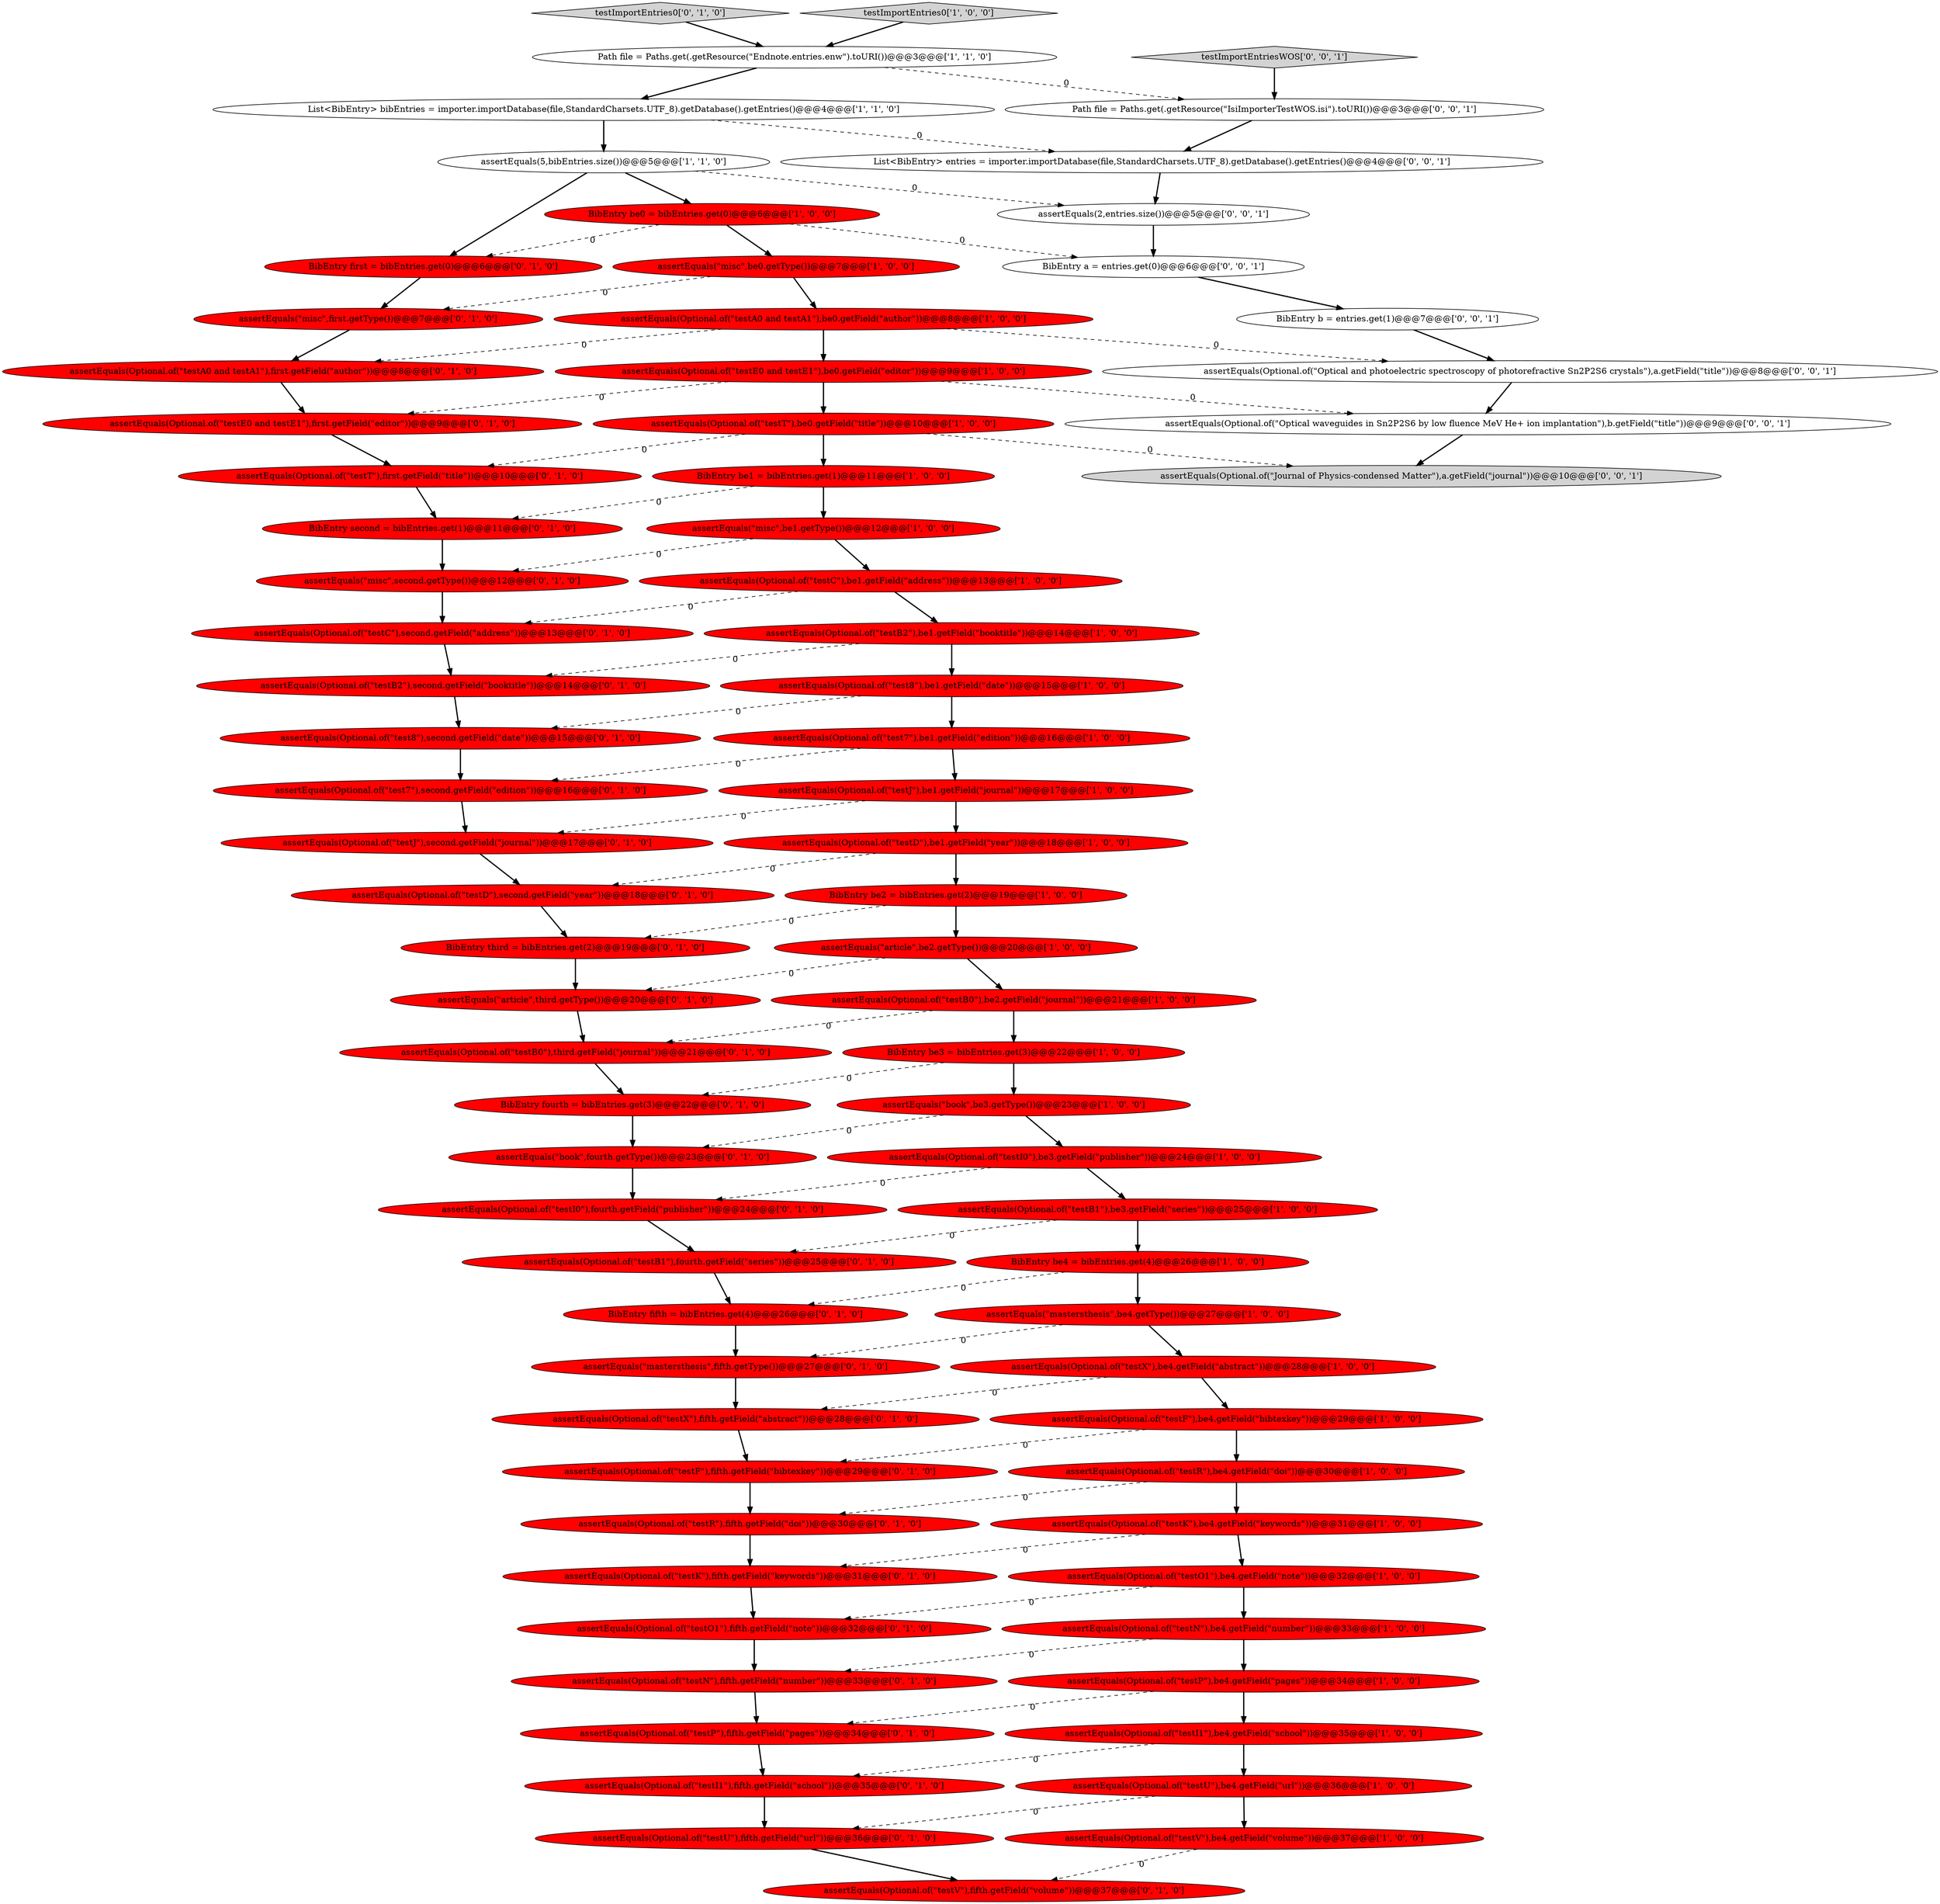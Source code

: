 digraph {
3 [style = filled, label = "assertEquals(Optional.of(\"test7\"),be1.getField(\"edition\"))@@@16@@@['1', '0', '0']", fillcolor = red, shape = ellipse image = "AAA1AAABBB1BBB"];
27 [style = filled, label = "assertEquals(Optional.of(\"testK\"),be4.getField(\"keywords\"))@@@31@@@['1', '0', '0']", fillcolor = red, shape = ellipse image = "AAA1AAABBB1BBB"];
66 [style = filled, label = "assertEquals(Optional.of(\"testK\"),fifth.getField(\"keywords\"))@@@31@@@['0', '1', '0']", fillcolor = red, shape = ellipse image = "AAA1AAABBB2BBB"];
77 [style = filled, label = "Path file = Paths.get(.getResource(\"IsiImporterTestWOS.isi\").toURI())@@@3@@@['0', '0', '1']", fillcolor = white, shape = ellipse image = "AAA0AAABBB3BBB"];
58 [style = filled, label = "BibEntry third = bibEntries.get(2)@@@19@@@['0', '1', '0']", fillcolor = red, shape = ellipse image = "AAA1AAABBB2BBB"];
41 [style = filled, label = "assertEquals(Optional.of(\"testI0\"),fourth.getField(\"publisher\"))@@@24@@@['0', '1', '0']", fillcolor = red, shape = ellipse image = "AAA1AAABBB2BBB"];
6 [style = filled, label = "assertEquals(Optional.of(\"testE0 and testE1\"),be0.getField(\"editor\"))@@@9@@@['1', '0', '0']", fillcolor = red, shape = ellipse image = "AAA1AAABBB1BBB"];
4 [style = filled, label = "assertEquals(Optional.of(\"testI1\"),be4.getField(\"school\"))@@@35@@@['1', '0', '0']", fillcolor = red, shape = ellipse image = "AAA1AAABBB1BBB"];
56 [style = filled, label = "assertEquals(Optional.of(\"testC\"),second.getField(\"address\"))@@@13@@@['0', '1', '0']", fillcolor = red, shape = ellipse image = "AAA1AAABBB2BBB"];
48 [style = filled, label = "BibEntry second = bibEntries.get(1)@@@11@@@['0', '1', '0']", fillcolor = red, shape = ellipse image = "AAA1AAABBB2BBB"];
67 [style = filled, label = "assertEquals(Optional.of(\"testB1\"),fourth.getField(\"series\"))@@@25@@@['0', '1', '0']", fillcolor = red, shape = ellipse image = "AAA1AAABBB2BBB"];
36 [style = filled, label = "assertEquals(Optional.of(\"testJ\"),second.getField(\"journal\"))@@@17@@@['0', '1', '0']", fillcolor = red, shape = ellipse image = "AAA1AAABBB2BBB"];
40 [style = filled, label = "BibEntry fourth = bibEntries.get(3)@@@22@@@['0', '1', '0']", fillcolor = red, shape = ellipse image = "AAA1AAABBB2BBB"];
54 [style = filled, label = "assertEquals(Optional.of(\"testV\"),fifth.getField(\"volume\"))@@@37@@@['0', '1', '0']", fillcolor = red, shape = ellipse image = "AAA1AAABBB2BBB"];
10 [style = filled, label = "assertEquals(Optional.of(\"testX\"),be4.getField(\"abstract\"))@@@28@@@['1', '0', '0']", fillcolor = red, shape = ellipse image = "AAA1AAABBB1BBB"];
20 [style = filled, label = "assertEquals(5,bibEntries.size())@@@5@@@['1', '1', '0']", fillcolor = white, shape = ellipse image = "AAA0AAABBB1BBB"];
17 [style = filled, label = "assertEquals(Optional.of(\"testI0\"),be3.getField(\"publisher\"))@@@24@@@['1', '0', '0']", fillcolor = red, shape = ellipse image = "AAA1AAABBB1BBB"];
73 [style = filled, label = "assertEquals(2,entries.size())@@@5@@@['0', '0', '1']", fillcolor = white, shape = ellipse image = "AAA0AAABBB3BBB"];
14 [style = filled, label = "assertEquals(Optional.of(\"testT\"),be0.getField(\"title\"))@@@10@@@['1', '0', '0']", fillcolor = red, shape = ellipse image = "AAA1AAABBB1BBB"];
19 [style = filled, label = "assertEquals(Optional.of(\"testR\"),be4.getField(\"doi\"))@@@30@@@['1', '0', '0']", fillcolor = red, shape = ellipse image = "AAA1AAABBB1BBB"];
43 [style = filled, label = "assertEquals(Optional.of(\"test7\"),second.getField(\"edition\"))@@@16@@@['0', '1', '0']", fillcolor = red, shape = ellipse image = "AAA1AAABBB2BBB"];
9 [style = filled, label = "assertEquals(\"article\",be2.getType())@@@20@@@['1', '0', '0']", fillcolor = red, shape = ellipse image = "AAA1AAABBB1BBB"];
35 [style = filled, label = "BibEntry be4 = bibEntries.get(4)@@@26@@@['1', '0', '0']", fillcolor = red, shape = ellipse image = "AAA1AAABBB1BBB"];
5 [style = filled, label = "Path file = Paths.get(.getResource(\"Endnote.entries.enw\").toURI())@@@3@@@['1', '1', '0']", fillcolor = white, shape = ellipse image = "AAA0AAABBB1BBB"];
25 [style = filled, label = "BibEntry be0 = bibEntries.get(0)@@@6@@@['1', '0', '0']", fillcolor = red, shape = ellipse image = "AAA1AAABBB1BBB"];
44 [style = filled, label = "assertEquals(Optional.of(\"testR\"),fifth.getField(\"doi\"))@@@30@@@['0', '1', '0']", fillcolor = red, shape = ellipse image = "AAA1AAABBB2BBB"];
61 [style = filled, label = "BibEntry first = bibEntries.get(0)@@@6@@@['0', '1', '0']", fillcolor = red, shape = ellipse image = "AAA1AAABBB2BBB"];
69 [style = filled, label = "List<BibEntry> entries = importer.importDatabase(file,StandardCharsets.UTF_8).getDatabase().getEntries()@@@4@@@['0', '0', '1']", fillcolor = white, shape = ellipse image = "AAA0AAABBB3BBB"];
59 [style = filled, label = "testImportEntries0['0', '1', '0']", fillcolor = lightgray, shape = diamond image = "AAA0AAABBB2BBB"];
64 [style = filled, label = "assertEquals(\"article\",third.getType())@@@20@@@['0', '1', '0']", fillcolor = red, shape = ellipse image = "AAA1AAABBB2BBB"];
63 [style = filled, label = "assertEquals(Optional.of(\"testE0 and testE1\"),first.getField(\"editor\"))@@@9@@@['0', '1', '0']", fillcolor = red, shape = ellipse image = "AAA1AAABBB2BBB"];
32 [style = filled, label = "assertEquals(\"mastersthesis\",be4.getType())@@@27@@@['1', '0', '0']", fillcolor = red, shape = ellipse image = "AAA1AAABBB1BBB"];
22 [style = filled, label = "assertEquals(Optional.of(\"testB1\"),be3.getField(\"series\"))@@@25@@@['1', '0', '0']", fillcolor = red, shape = ellipse image = "AAA1AAABBB1BBB"];
46 [style = filled, label = "assertEquals(Optional.of(\"testA0 and testA1\"),first.getField(\"author\"))@@@8@@@['0', '1', '0']", fillcolor = red, shape = ellipse image = "AAA1AAABBB2BBB"];
15 [style = filled, label = "BibEntry be1 = bibEntries.get(1)@@@11@@@['1', '0', '0']", fillcolor = red, shape = ellipse image = "AAA1AAABBB1BBB"];
11 [style = filled, label = "assertEquals(Optional.of(\"testN\"),be4.getField(\"number\"))@@@33@@@['1', '0', '0']", fillcolor = red, shape = ellipse image = "AAA1AAABBB1BBB"];
72 [style = filled, label = "BibEntry a = entries.get(0)@@@6@@@['0', '0', '1']", fillcolor = white, shape = ellipse image = "AAA0AAABBB3BBB"];
50 [style = filled, label = "assertEquals(Optional.of(\"testN\"),fifth.getField(\"number\"))@@@33@@@['0', '1', '0']", fillcolor = red, shape = ellipse image = "AAA1AAABBB2BBB"];
74 [style = filled, label = "assertEquals(Optional.of(\"Optical and photoelectric spectroscopy of photorefractive Sn2P2S6 crystals\"),a.getField(\"title\"))@@@8@@@['0', '0', '1']", fillcolor = white, shape = ellipse image = "AAA0AAABBB3BBB"];
13 [style = filled, label = "assertEquals(Optional.of(\"testU\"),be4.getField(\"url\"))@@@36@@@['1', '0', '0']", fillcolor = red, shape = ellipse image = "AAA1AAABBB1BBB"];
29 [style = filled, label = "assertEquals(Optional.of(\"testJ\"),be1.getField(\"journal\"))@@@17@@@['1', '0', '0']", fillcolor = red, shape = ellipse image = "AAA1AAABBB1BBB"];
45 [style = filled, label = "assertEquals(\"mastersthesis\",fifth.getType())@@@27@@@['0', '1', '0']", fillcolor = red, shape = ellipse image = "AAA1AAABBB2BBB"];
57 [style = filled, label = "assertEquals(Optional.of(\"testB0\"),third.getField(\"journal\"))@@@21@@@['0', '1', '0']", fillcolor = red, shape = ellipse image = "AAA1AAABBB2BBB"];
21 [style = filled, label = "assertEquals(Optional.of(\"testC\"),be1.getField(\"address\"))@@@13@@@['1', '0', '0']", fillcolor = red, shape = ellipse image = "AAA1AAABBB1BBB"];
33 [style = filled, label = "assertEquals(Optional.of(\"testO1\"),be4.getField(\"note\"))@@@32@@@['1', '0', '0']", fillcolor = red, shape = ellipse image = "AAA1AAABBB1BBB"];
34 [style = filled, label = "assertEquals(\"misc\",be0.getType())@@@7@@@['1', '0', '0']", fillcolor = red, shape = ellipse image = "AAA1AAABBB1BBB"];
68 [style = filled, label = "assertEquals(Optional.of(\"testF\"),fifth.getField(\"bibtexkey\"))@@@29@@@['0', '1', '0']", fillcolor = red, shape = ellipse image = "AAA1AAABBB2BBB"];
23 [style = filled, label = "assertEquals(\"misc\",be1.getType())@@@12@@@['1', '0', '0']", fillcolor = red, shape = ellipse image = "AAA1AAABBB1BBB"];
37 [style = filled, label = "assertEquals(Optional.of(\"testD\"),second.getField(\"year\"))@@@18@@@['0', '1', '0']", fillcolor = red, shape = ellipse image = "AAA1AAABBB2BBB"];
49 [style = filled, label = "assertEquals(Optional.of(\"testI1\"),fifth.getField(\"school\"))@@@35@@@['0', '1', '0']", fillcolor = red, shape = ellipse image = "AAA1AAABBB2BBB"];
24 [style = filled, label = "BibEntry be2 = bibEntries.get(2)@@@19@@@['1', '0', '0']", fillcolor = red, shape = ellipse image = "AAA1AAABBB1BBB"];
38 [style = filled, label = "assertEquals(Optional.of(\"testP\"),fifth.getField(\"pages\"))@@@34@@@['0', '1', '0']", fillcolor = red, shape = ellipse image = "AAA1AAABBB2BBB"];
51 [style = filled, label = "assertEquals(\"misc\",second.getType())@@@12@@@['0', '1', '0']", fillcolor = red, shape = ellipse image = "AAA1AAABBB2BBB"];
1 [style = filled, label = "assertEquals(Optional.of(\"test8\"),be1.getField(\"date\"))@@@15@@@['1', '0', '0']", fillcolor = red, shape = ellipse image = "AAA1AAABBB1BBB"];
62 [style = filled, label = "assertEquals(\"book\",fourth.getType())@@@23@@@['0', '1', '0']", fillcolor = red, shape = ellipse image = "AAA1AAABBB2BBB"];
60 [style = filled, label = "assertEquals(Optional.of(\"testB2\"),second.getField(\"booktitle\"))@@@14@@@['0', '1', '0']", fillcolor = red, shape = ellipse image = "AAA1AAABBB2BBB"];
75 [style = filled, label = "assertEquals(Optional.of(\"Optical waveguides in Sn2P2S6 by low fluence MeV He+ ion implantation\"),b.getField(\"title\"))@@@9@@@['0', '0', '1']", fillcolor = white, shape = ellipse image = "AAA0AAABBB3BBB"];
70 [style = filled, label = "assertEquals(Optional.of(\"Journal of Physics-condensed Matter\"),a.getField(\"journal\"))@@@10@@@['0', '0', '1']", fillcolor = lightgray, shape = ellipse image = "AAA0AAABBB3BBB"];
53 [style = filled, label = "assertEquals(Optional.of(\"test8\"),second.getField(\"date\"))@@@15@@@['0', '1', '0']", fillcolor = red, shape = ellipse image = "AAA1AAABBB2BBB"];
52 [style = filled, label = "BibEntry fifth = bibEntries.get(4)@@@26@@@['0', '1', '0']", fillcolor = red, shape = ellipse image = "AAA1AAABBB2BBB"];
76 [style = filled, label = "BibEntry b = entries.get(1)@@@7@@@['0', '0', '1']", fillcolor = white, shape = ellipse image = "AAA0AAABBB3BBB"];
65 [style = filled, label = "assertEquals(Optional.of(\"testX\"),fifth.getField(\"abstract\"))@@@28@@@['0', '1', '0']", fillcolor = red, shape = ellipse image = "AAA1AAABBB2BBB"];
12 [style = filled, label = "assertEquals(Optional.of(\"testA0 and testA1\"),be0.getField(\"author\"))@@@8@@@['1', '0', '0']", fillcolor = red, shape = ellipse image = "AAA1AAABBB1BBB"];
16 [style = filled, label = "assertEquals(Optional.of(\"testF\"),be4.getField(\"bibtexkey\"))@@@29@@@['1', '0', '0']", fillcolor = red, shape = ellipse image = "AAA1AAABBB1BBB"];
7 [style = filled, label = "assertEquals(Optional.of(\"testB2\"),be1.getField(\"booktitle\"))@@@14@@@['1', '0', '0']", fillcolor = red, shape = ellipse image = "AAA1AAABBB1BBB"];
71 [style = filled, label = "testImportEntriesWOS['0', '0', '1']", fillcolor = lightgray, shape = diamond image = "AAA0AAABBB3BBB"];
8 [style = filled, label = "assertEquals(Optional.of(\"testV\"),be4.getField(\"volume\"))@@@37@@@['1', '0', '0']", fillcolor = red, shape = ellipse image = "AAA1AAABBB1BBB"];
42 [style = filled, label = "assertEquals(Optional.of(\"testT\"),first.getField(\"title\"))@@@10@@@['0', '1', '0']", fillcolor = red, shape = ellipse image = "AAA1AAABBB2BBB"];
2 [style = filled, label = "assertEquals(Optional.of(\"testB0\"),be2.getField(\"journal\"))@@@21@@@['1', '0', '0']", fillcolor = red, shape = ellipse image = "AAA1AAABBB1BBB"];
55 [style = filled, label = "assertEquals(Optional.of(\"testO1\"),fifth.getField(\"note\"))@@@32@@@['0', '1', '0']", fillcolor = red, shape = ellipse image = "AAA1AAABBB2BBB"];
47 [style = filled, label = "assertEquals(Optional.of(\"testU\"),fifth.getField(\"url\"))@@@36@@@['0', '1', '0']", fillcolor = red, shape = ellipse image = "AAA1AAABBB2BBB"];
0 [style = filled, label = "assertEquals(Optional.of(\"testD\"),be1.getField(\"year\"))@@@18@@@['1', '0', '0']", fillcolor = red, shape = ellipse image = "AAA1AAABBB1BBB"];
26 [style = filled, label = "assertEquals(\"book\",be3.getType())@@@23@@@['1', '0', '0']", fillcolor = red, shape = ellipse image = "AAA1AAABBB1BBB"];
18 [style = filled, label = "BibEntry be3 = bibEntries.get(3)@@@22@@@['1', '0', '0']", fillcolor = red, shape = ellipse image = "AAA1AAABBB1BBB"];
28 [style = filled, label = "testImportEntries0['1', '0', '0']", fillcolor = lightgray, shape = diamond image = "AAA0AAABBB1BBB"];
39 [style = filled, label = "assertEquals(\"misc\",first.getType())@@@7@@@['0', '1', '0']", fillcolor = red, shape = ellipse image = "AAA1AAABBB2BBB"];
31 [style = filled, label = "assertEquals(Optional.of(\"testP\"),be4.getField(\"pages\"))@@@34@@@['1', '0', '0']", fillcolor = red, shape = ellipse image = "AAA1AAABBB1BBB"];
30 [style = filled, label = "List<BibEntry> bibEntries = importer.importDatabase(file,StandardCharsets.UTF_8).getDatabase().getEntries()@@@4@@@['1', '1', '0']", fillcolor = white, shape = ellipse image = "AAA0AAABBB1BBB"];
45->65 [style = bold, label=""];
25->34 [style = bold, label=""];
23->51 [style = dashed, label="0"];
30->20 [style = bold, label=""];
29->0 [style = bold, label=""];
60->53 [style = bold, label=""];
42->48 [style = bold, label=""];
9->64 [style = dashed, label="0"];
17->41 [style = dashed, label="0"];
12->74 [style = dashed, label="0"];
33->11 [style = bold, label=""];
8->54 [style = dashed, label="0"];
48->51 [style = bold, label=""];
38->49 [style = bold, label=""];
7->60 [style = dashed, label="0"];
0->24 [style = bold, label=""];
65->68 [style = bold, label=""];
41->67 [style = bold, label=""];
12->46 [style = dashed, label="0"];
27->33 [style = bold, label=""];
5->30 [style = bold, label=""];
25->61 [style = dashed, label="0"];
67->52 [style = bold, label=""];
1->53 [style = dashed, label="0"];
30->69 [style = dashed, label="0"];
20->61 [style = bold, label=""];
40->62 [style = bold, label=""];
28->5 [style = bold, label=""];
7->1 [style = bold, label=""];
61->39 [style = bold, label=""];
26->17 [style = bold, label=""];
57->40 [style = bold, label=""];
9->2 [style = bold, label=""];
37->58 [style = bold, label=""];
52->45 [style = bold, label=""];
2->18 [style = bold, label=""];
31->4 [style = bold, label=""];
4->49 [style = dashed, label="0"];
16->19 [style = bold, label=""];
20->25 [style = bold, label=""];
32->10 [style = bold, label=""];
46->63 [style = bold, label=""];
31->38 [style = dashed, label="0"];
22->67 [style = dashed, label="0"];
47->54 [style = bold, label=""];
14->42 [style = dashed, label="0"];
35->52 [style = dashed, label="0"];
21->7 [style = bold, label=""];
14->15 [style = bold, label=""];
36->37 [style = bold, label=""];
21->56 [style = dashed, label="0"];
6->63 [style = dashed, label="0"];
53->43 [style = bold, label=""];
64->57 [style = bold, label=""];
3->29 [style = bold, label=""];
44->66 [style = bold, label=""];
63->42 [style = bold, label=""];
74->75 [style = bold, label=""];
18->40 [style = dashed, label="0"];
39->46 [style = bold, label=""];
56->60 [style = bold, label=""];
68->44 [style = bold, label=""];
33->55 [style = dashed, label="0"];
4->13 [style = bold, label=""];
18->26 [style = bold, label=""];
43->36 [style = bold, label=""];
77->69 [style = bold, label=""];
1->3 [style = bold, label=""];
35->32 [style = bold, label=""];
15->48 [style = dashed, label="0"];
59->5 [style = bold, label=""];
25->72 [style = dashed, label="0"];
76->74 [style = bold, label=""];
11->31 [style = bold, label=""];
32->45 [style = dashed, label="0"];
62->41 [style = bold, label=""];
10->16 [style = bold, label=""];
66->55 [style = bold, label=""];
34->39 [style = dashed, label="0"];
5->77 [style = dashed, label="0"];
73->72 [style = bold, label=""];
24->58 [style = dashed, label="0"];
55->50 [style = bold, label=""];
22->35 [style = bold, label=""];
26->62 [style = dashed, label="0"];
24->9 [style = bold, label=""];
58->64 [style = bold, label=""];
75->70 [style = bold, label=""];
15->23 [style = bold, label=""];
29->36 [style = dashed, label="0"];
0->37 [style = dashed, label="0"];
6->75 [style = dashed, label="0"];
2->57 [style = dashed, label="0"];
11->50 [style = dashed, label="0"];
51->56 [style = bold, label=""];
34->12 [style = bold, label=""];
17->22 [style = bold, label=""];
12->6 [style = bold, label=""];
72->76 [style = bold, label=""];
10->65 [style = dashed, label="0"];
49->47 [style = bold, label=""];
6->14 [style = bold, label=""];
19->44 [style = dashed, label="0"];
27->66 [style = dashed, label="0"];
50->38 [style = bold, label=""];
71->77 [style = bold, label=""];
23->21 [style = bold, label=""];
16->68 [style = dashed, label="0"];
19->27 [style = bold, label=""];
3->43 [style = dashed, label="0"];
69->73 [style = bold, label=""];
13->47 [style = dashed, label="0"];
14->70 [style = dashed, label="0"];
13->8 [style = bold, label=""];
20->73 [style = dashed, label="0"];
}

